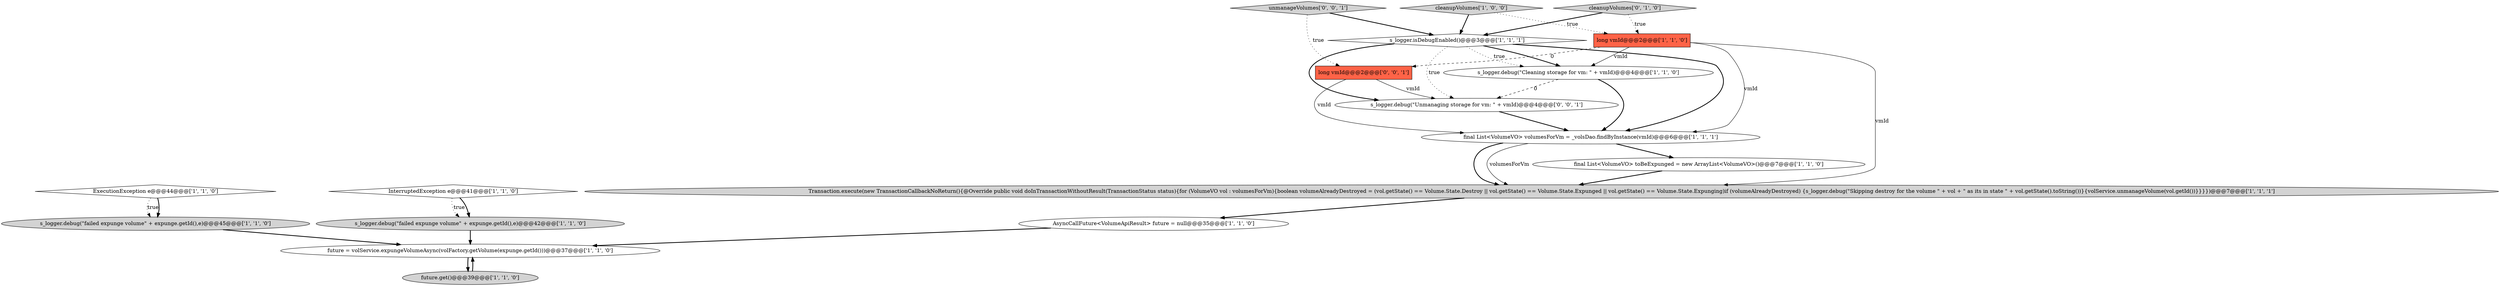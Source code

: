 digraph {
0 [style = filled, label = "Transaction.execute(new TransactionCallbackNoReturn(){@Override public void doInTransactionWithoutResult(TransactionStatus status){for (VolumeVO vol : volumesForVm){boolean volumeAlreadyDestroyed = (vol.getState() == Volume.State.Destroy || vol.getState() == Volume.State.Expunged || vol.getState() == Volume.State.Expunging)if (volumeAlreadyDestroyed) {s_logger.debug(\"Skipping destroy for the volume \" + vol + \" as its in state \" + vol.getState().toString())}{volService.unmanageVolume(vol.getId())}}}})@@@7@@@['1', '1', '1']", fillcolor = lightgray, shape = ellipse image = "AAA0AAABBB1BBB"];
4 [style = filled, label = "s_logger.debug(\"failed expunge volume\" + expunge.getId(),e)@@@45@@@['1', '1', '0']", fillcolor = lightgray, shape = ellipse image = "AAA0AAABBB1BBB"];
11 [style = filled, label = "s_logger.debug(\"Cleaning storage for vm: \" + vmId)@@@4@@@['1', '1', '0']", fillcolor = white, shape = ellipse image = "AAA0AAABBB1BBB"];
14 [style = filled, label = "cleanupVolumes['0', '1', '0']", fillcolor = lightgray, shape = diamond image = "AAA0AAABBB2BBB"];
10 [style = filled, label = "s_logger.isDebugEnabled()@@@3@@@['1', '1', '1']", fillcolor = white, shape = diamond image = "AAA0AAABBB1BBB"];
15 [style = filled, label = "unmanageVolumes['0', '0', '1']", fillcolor = lightgray, shape = diamond image = "AAA0AAABBB3BBB"];
17 [style = filled, label = "long vmId@@@2@@@['0', '0', '1']", fillcolor = tomato, shape = box image = "AAA0AAABBB3BBB"];
1 [style = filled, label = "future = volService.expungeVolumeAsync(volFactory.getVolume(expunge.getId()))@@@37@@@['1', '1', '0']", fillcolor = white, shape = ellipse image = "AAA0AAABBB1BBB"];
9 [style = filled, label = "cleanupVolumes['1', '0', '0']", fillcolor = lightgray, shape = diamond image = "AAA0AAABBB1BBB"];
2 [style = filled, label = "future.get()@@@39@@@['1', '1', '0']", fillcolor = lightgray, shape = ellipse image = "AAA0AAABBB1BBB"];
7 [style = filled, label = "ExecutionException e@@@44@@@['1', '1', '0']", fillcolor = white, shape = diamond image = "AAA0AAABBB1BBB"];
13 [style = filled, label = "InterruptedException e@@@41@@@['1', '1', '0']", fillcolor = white, shape = diamond image = "AAA0AAABBB1BBB"];
5 [style = filled, label = "AsyncCallFuture<VolumeApiResult> future = null@@@35@@@['1', '1', '0']", fillcolor = white, shape = ellipse image = "AAA0AAABBB1BBB"];
16 [style = filled, label = "s_logger.debug(\"Unmanaging storage for vm: \" + vmId)@@@4@@@['0', '0', '1']", fillcolor = white, shape = ellipse image = "AAA0AAABBB3BBB"];
8 [style = filled, label = "long vmId@@@2@@@['1', '1', '0']", fillcolor = tomato, shape = box image = "AAA0AAABBB1BBB"];
3 [style = filled, label = "final List<VolumeVO> toBeExpunged = new ArrayList<VolumeVO>()@@@7@@@['1', '1', '0']", fillcolor = white, shape = ellipse image = "AAA0AAABBB1BBB"];
6 [style = filled, label = "s_logger.debug(\"failed expunge volume\" + expunge.getId(),e)@@@42@@@['1', '1', '0']", fillcolor = lightgray, shape = ellipse image = "AAA0AAABBB1BBB"];
12 [style = filled, label = "final List<VolumeVO> volumesForVm = _volsDao.findByInstance(vmId)@@@6@@@['1', '1', '1']", fillcolor = white, shape = ellipse image = "AAA0AAABBB1BBB"];
10->16 [style = bold, label=""];
15->17 [style = dotted, label="true"];
12->0 [style = bold, label=""];
13->6 [style = dotted, label="true"];
9->8 [style = dotted, label="true"];
7->4 [style = dotted, label="true"];
11->12 [style = bold, label=""];
5->1 [style = bold, label=""];
13->6 [style = bold, label=""];
14->8 [style = dotted, label="true"];
8->12 [style = solid, label="vmId"];
10->11 [style = bold, label=""];
12->0 [style = solid, label="volumesForVm"];
4->1 [style = bold, label=""];
10->16 [style = dotted, label="true"];
10->12 [style = bold, label=""];
16->12 [style = bold, label=""];
7->4 [style = bold, label=""];
12->3 [style = bold, label=""];
3->0 [style = bold, label=""];
11->16 [style = dashed, label="0"];
2->1 [style = bold, label=""];
8->0 [style = solid, label="vmId"];
17->12 [style = solid, label="vmId"];
8->11 [style = solid, label="vmId"];
0->5 [style = bold, label=""];
10->11 [style = dotted, label="true"];
14->10 [style = bold, label=""];
17->16 [style = solid, label="vmId"];
6->1 [style = bold, label=""];
15->10 [style = bold, label=""];
1->2 [style = bold, label=""];
8->17 [style = dashed, label="0"];
9->10 [style = bold, label=""];
}
